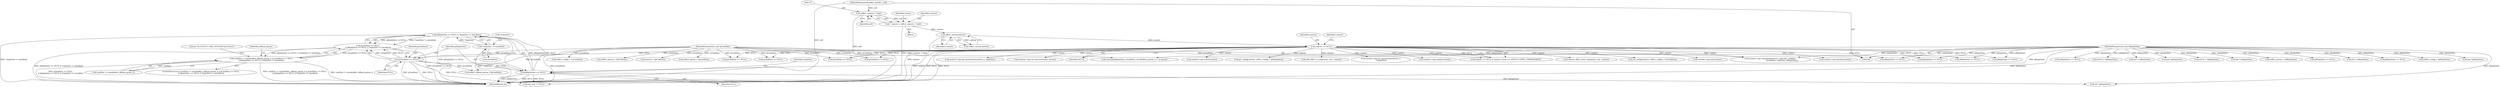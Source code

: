 digraph "0_Android_073a80800f341325932c66818ce4302b312909a4@API" {
"1000586" [label="(Call,pReplyData == NULL || *replySize != sizeof(int))"];
"1000587" [label="(Call,pReplyData == NULL)"];
"1000106" [label="(MethodParameterIn,void *pReplyData)"];
"1000583" [label="(Call,pCmdData == NULL)"];
"1000104" [label="(MethodParameterIn,void *pCmdData)"];
"1000134" [label="(Call,context == NULL)"];
"1000124" [label="(Call,effect_exists(context))"];
"1000109" [label="(Call,* context = (effect_context_t *)self)"];
"1000111" [label="(Call,(effect_context_t *)self)"];
"1000101" [label="(MethodParameterIn,effect_handle_t self)"];
"1000590" [label="(Call,*replySize != sizeof(int))"];
"1000582" [label="(Call,pCmdData == NULL\n || pReplyData == NULL || *replySize != sizeof(int))"];
"1000577" [label="(Call,cmdSize != sizeof(effect_offload_param_t) || pCmdData == NULL\n || pReplyData == NULL || *replySize != sizeof(int))"];
"1000483" [label="(Call,pReplyData == NULL)"];
"1000369" [label="(Call,(int *)pReplyData)"];
"1000578" [label="(Call,cmdSize != sizeof(effect_offload_param_t))"];
"1000154" [label="(Call,pReplyData == NULL)"];
"1000362" [label="(Call,context->ops.disable(context))"];
"1000101" [label="(MethodParameterIn,effect_handle_t self)"];
"1000117" [label="(Identifier,status)"];
"1000457" [label="(Call,context->ops.get_parameter(context, p, replySize))"];
"1000607" [label="(Call,(effect_offload_param_t*)pCmdData)"];
"1000566" [label="(Call,context->ops.set_device(context, device))"];
"1000583" [label="(Call,pCmdData == NULL)"];
"1000110" [label="(Identifier,context)"];
"1000588" [label="(Identifier,pReplyData)"];
"1000688" [label="(Call,context->ops.command(context, cmdCode, cmdSize,\n                                          pCmdData, replySize, pReplyData))"];
"1000504" [label="(Call,(int32_t *)pReplyData)"];
"1000123" [label="(Call,!effect_exists(context))"];
"1000273" [label="(Call,pReplyData == NULL)"];
"1000621" [label="(Call,(int *)pReplyData)"];
"1000436" [label="(Call,memcpy(pReplyData, pCmdData, sizeof(effect_param_t) + q->psize))"];
"1000136" [label="(Identifier,NULL)"];
"1000577" [label="(Call,cmdSize != sizeof(effect_offload_param_t) || pCmdData == NULL\n || pReplyData == NULL || *replySize != sizeof(int))"];
"1000325" [label="(Call,pReplyData == NULL)"];
"1000466" [label="(Call,pCmdData == NULL)"];
"1000712" [label="(MethodReturn,int)"];
"1000135" [label="(Identifier,context)"];
"1000176" [label="(Call,(int *) pReplyData)"];
"1000267" [label="(Call,context->ops.reset(context))"];
"1000538" [label="(Call,pCmdData == NULL)"];
"1000591" [label="(Call,*replySize)"];
"1000113" [label="(Identifier,self)"];
"1000317" [label="(Call,(int *)pReplyData)"];
"1000192" [label="(Call,pCmdData == NULL)"];
"1000254" [label="(Call,get_config(context, (effect_config_t *)pReplyData))"];
"1000671" [label="(Call,add_effect_to_output(out_ctxt, context))"];
"1000525" [label="(Call,context->ops.set_parameter(context, p,\n *replySize))"];
"1000111" [label="(Call,(effect_context_t *)self)"];
"1000106" [label="(MethodParameterIn,void *pReplyData)"];
"1000310" [label="(Call,context->ops.enable(context))"];
"1000522" [label="(Call,(int32_t *)pReplyData)"];
"1000222" [label="(Call,(effect_config_t *) pCmdData)"];
"1000511" [label="(Call,(effect_param_t *)pCmdData)"];
"1000229" [label="(Call,pReplyData == NULL)"];
"1000378" [label="(Call,pCmdData == NULL)"];
"1000133" [label="(Call,context == NULL || context->state == EFFECT_STATE_UNINITIALIZED)"];
"1000107" [label="(Block,)"];
"1000134" [label="(Call,context == NULL)"];
"1000651" [label="(Call,remove_effect_from_output(out_ctxt, context))"];
"1000597" [label="(Literal,\"%s EFFECT_CMD_OFFLOAD bad format\")"];
"1000557" [label="(Call,(uint32_t *)pCmdData)"];
"1000648" [label="(Call,out_ctxt != NULL)"];
"1000184" [label="(Call,(int *) pReplyData)"];
"1000589" [label="(Identifier,NULL)"];
"1000104" [label="(MethodParameterIn,void *pCmdData)"];
"1000220" [label="(Call,set_config(context, (effect_config_t *) pCmdData))"];
"1000448" [label="(Call,(effect_param_t *)pReplyData)"];
"1000433" [label="(Call,(effect_param_t *)pCmdData)"];
"1000582" [label="(Call,pCmdData == NULL\n || pReplyData == NULL || *replySize != sizeof(int))"];
"1000201" [label="(Call,pReplyData == NULL)"];
"1000125" [label="(Identifier,context)"];
"1000139" [label="(Identifier,context)"];
"1000586" [label="(Call,pReplyData == NULL || *replySize != sizeof(int))"];
"1000585" [label="(Identifier,NULL)"];
"1000217" [label="(Call,(int *) pReplyData)"];
"1000392" [label="(Call,pReplyData == NULL)"];
"1000593" [label="(Call,sizeof(int))"];
"1000576" [label="(ControlStructure,if (cmdSize != sizeof(effect_offload_param_t) || pCmdData == NULL\n || pReplyData == NULL || *replySize != sizeof(int)))"];
"1000587" [label="(Call,pReplyData == NULL)"];
"1000592" [label="(Identifier,replySize)"];
"1000256" [label="(Call,(effect_config_t *)pReplyData)"];
"1000606" [label="(Identifier,offload_param)"];
"1000109" [label="(Call,* context = (effect_context_t *)self)"];
"1000179" [label="(Call,context->ops.init(context))"];
"1000584" [label="(Identifier,pCmdData)"];
"1000590" [label="(Call,*replySize != sizeof(int))"];
"1000124" [label="(Call,effect_exists(context))"];
"1000586" -> "1000582"  [label="AST: "];
"1000586" -> "1000587"  [label="CFG: "];
"1000586" -> "1000590"  [label="CFG: "];
"1000587" -> "1000586"  [label="AST: "];
"1000590" -> "1000586"  [label="AST: "];
"1000582" -> "1000586"  [label="CFG: "];
"1000586" -> "1000712"  [label="DDG: *replySize != sizeof(int)"];
"1000586" -> "1000712"  [label="DDG: pReplyData == NULL"];
"1000586" -> "1000582"  [label="DDG: pReplyData == NULL"];
"1000586" -> "1000582"  [label="DDG: *replySize != sizeof(int)"];
"1000587" -> "1000586"  [label="DDG: pReplyData"];
"1000587" -> "1000586"  [label="DDG: NULL"];
"1000590" -> "1000586"  [label="DDG: *replySize"];
"1000587" -> "1000589"  [label="CFG: "];
"1000588" -> "1000587"  [label="AST: "];
"1000589" -> "1000587"  [label="AST: "];
"1000592" -> "1000587"  [label="CFG: "];
"1000587" -> "1000712"  [label="DDG: NULL"];
"1000587" -> "1000712"  [label="DDG: pReplyData"];
"1000106" -> "1000587"  [label="DDG: pReplyData"];
"1000583" -> "1000587"  [label="DDG: NULL"];
"1000587" -> "1000621"  [label="DDG: pReplyData"];
"1000587" -> "1000648"  [label="DDG: NULL"];
"1000106" -> "1000100"  [label="AST: "];
"1000106" -> "1000712"  [label="DDG: pReplyData"];
"1000106" -> "1000154"  [label="DDG: pReplyData"];
"1000106" -> "1000176"  [label="DDG: pReplyData"];
"1000106" -> "1000184"  [label="DDG: pReplyData"];
"1000106" -> "1000201"  [label="DDG: pReplyData"];
"1000106" -> "1000217"  [label="DDG: pReplyData"];
"1000106" -> "1000229"  [label="DDG: pReplyData"];
"1000106" -> "1000256"  [label="DDG: pReplyData"];
"1000106" -> "1000273"  [label="DDG: pReplyData"];
"1000106" -> "1000317"  [label="DDG: pReplyData"];
"1000106" -> "1000325"  [label="DDG: pReplyData"];
"1000106" -> "1000369"  [label="DDG: pReplyData"];
"1000106" -> "1000392"  [label="DDG: pReplyData"];
"1000106" -> "1000436"  [label="DDG: pReplyData"];
"1000106" -> "1000448"  [label="DDG: pReplyData"];
"1000106" -> "1000483"  [label="DDG: pReplyData"];
"1000106" -> "1000504"  [label="DDG: pReplyData"];
"1000106" -> "1000522"  [label="DDG: pReplyData"];
"1000106" -> "1000621"  [label="DDG: pReplyData"];
"1000106" -> "1000688"  [label="DDG: pReplyData"];
"1000583" -> "1000582"  [label="AST: "];
"1000583" -> "1000585"  [label="CFG: "];
"1000584" -> "1000583"  [label="AST: "];
"1000585" -> "1000583"  [label="AST: "];
"1000588" -> "1000583"  [label="CFG: "];
"1000582" -> "1000583"  [label="CFG: "];
"1000583" -> "1000712"  [label="DDG: pCmdData"];
"1000583" -> "1000712"  [label="DDG: NULL"];
"1000583" -> "1000582"  [label="DDG: pCmdData"];
"1000583" -> "1000582"  [label="DDG: NULL"];
"1000104" -> "1000583"  [label="DDG: pCmdData"];
"1000134" -> "1000583"  [label="DDG: NULL"];
"1000583" -> "1000607"  [label="DDG: pCmdData"];
"1000583" -> "1000648"  [label="DDG: NULL"];
"1000104" -> "1000100"  [label="AST: "];
"1000104" -> "1000712"  [label="DDG: pCmdData"];
"1000104" -> "1000192"  [label="DDG: pCmdData"];
"1000104" -> "1000222"  [label="DDG: pCmdData"];
"1000104" -> "1000378"  [label="DDG: pCmdData"];
"1000104" -> "1000433"  [label="DDG: pCmdData"];
"1000104" -> "1000436"  [label="DDG: pCmdData"];
"1000104" -> "1000466"  [label="DDG: pCmdData"];
"1000104" -> "1000511"  [label="DDG: pCmdData"];
"1000104" -> "1000538"  [label="DDG: pCmdData"];
"1000104" -> "1000557"  [label="DDG: pCmdData"];
"1000104" -> "1000607"  [label="DDG: pCmdData"];
"1000104" -> "1000688"  [label="DDG: pCmdData"];
"1000134" -> "1000133"  [label="AST: "];
"1000134" -> "1000136"  [label="CFG: "];
"1000135" -> "1000134"  [label="AST: "];
"1000136" -> "1000134"  [label="AST: "];
"1000139" -> "1000134"  [label="CFG: "];
"1000133" -> "1000134"  [label="CFG: "];
"1000134" -> "1000712"  [label="DDG: context"];
"1000134" -> "1000712"  [label="DDG: NULL"];
"1000134" -> "1000133"  [label="DDG: context"];
"1000134" -> "1000133"  [label="DDG: NULL"];
"1000124" -> "1000134"  [label="DDG: context"];
"1000134" -> "1000154"  [label="DDG: NULL"];
"1000134" -> "1000179"  [label="DDG: context"];
"1000134" -> "1000192"  [label="DDG: NULL"];
"1000134" -> "1000220"  [label="DDG: context"];
"1000134" -> "1000229"  [label="DDG: NULL"];
"1000134" -> "1000254"  [label="DDG: context"];
"1000134" -> "1000267"  [label="DDG: context"];
"1000134" -> "1000273"  [label="DDG: NULL"];
"1000134" -> "1000310"  [label="DDG: context"];
"1000134" -> "1000325"  [label="DDG: NULL"];
"1000134" -> "1000362"  [label="DDG: context"];
"1000134" -> "1000378"  [label="DDG: NULL"];
"1000134" -> "1000457"  [label="DDG: context"];
"1000134" -> "1000466"  [label="DDG: NULL"];
"1000134" -> "1000525"  [label="DDG: context"];
"1000134" -> "1000538"  [label="DDG: NULL"];
"1000134" -> "1000566"  [label="DDG: context"];
"1000134" -> "1000648"  [label="DDG: NULL"];
"1000134" -> "1000651"  [label="DDG: context"];
"1000134" -> "1000671"  [label="DDG: context"];
"1000134" -> "1000688"  [label="DDG: context"];
"1000124" -> "1000123"  [label="AST: "];
"1000124" -> "1000125"  [label="CFG: "];
"1000125" -> "1000124"  [label="AST: "];
"1000123" -> "1000124"  [label="CFG: "];
"1000124" -> "1000712"  [label="DDG: context"];
"1000124" -> "1000123"  [label="DDG: context"];
"1000109" -> "1000124"  [label="DDG: context"];
"1000109" -> "1000107"  [label="AST: "];
"1000109" -> "1000111"  [label="CFG: "];
"1000110" -> "1000109"  [label="AST: "];
"1000111" -> "1000109"  [label="AST: "];
"1000117" -> "1000109"  [label="CFG: "];
"1000109" -> "1000712"  [label="DDG: (effect_context_t *)self"];
"1000111" -> "1000109"  [label="DDG: self"];
"1000111" -> "1000113"  [label="CFG: "];
"1000112" -> "1000111"  [label="AST: "];
"1000113" -> "1000111"  [label="AST: "];
"1000111" -> "1000712"  [label="DDG: self"];
"1000101" -> "1000111"  [label="DDG: self"];
"1000101" -> "1000100"  [label="AST: "];
"1000101" -> "1000712"  [label="DDG: self"];
"1000590" -> "1000593"  [label="CFG: "];
"1000591" -> "1000590"  [label="AST: "];
"1000593" -> "1000590"  [label="AST: "];
"1000590" -> "1000712"  [label="DDG: *replySize"];
"1000582" -> "1000577"  [label="AST: "];
"1000577" -> "1000582"  [label="CFG: "];
"1000582" -> "1000712"  [label="DDG: pCmdData == NULL"];
"1000582" -> "1000712"  [label="DDG: pReplyData == NULL || *replySize != sizeof(int)"];
"1000582" -> "1000577"  [label="DDG: pCmdData == NULL"];
"1000582" -> "1000577"  [label="DDG: pReplyData == NULL || *replySize != sizeof(int)"];
"1000577" -> "1000576"  [label="AST: "];
"1000577" -> "1000578"  [label="CFG: "];
"1000578" -> "1000577"  [label="AST: "];
"1000597" -> "1000577"  [label="CFG: "];
"1000606" -> "1000577"  [label="CFG: "];
"1000577" -> "1000712"  [label="DDG: cmdSize != sizeof(effect_offload_param_t) || pCmdData == NULL\n || pReplyData == NULL || *replySize != sizeof(int)"];
"1000577" -> "1000712"  [label="DDG: cmdSize != sizeof(effect_offload_param_t)"];
"1000577" -> "1000712"  [label="DDG: pCmdData == NULL\n || pReplyData == NULL || *replySize != sizeof(int)"];
"1000578" -> "1000577"  [label="DDG: cmdSize"];
}
